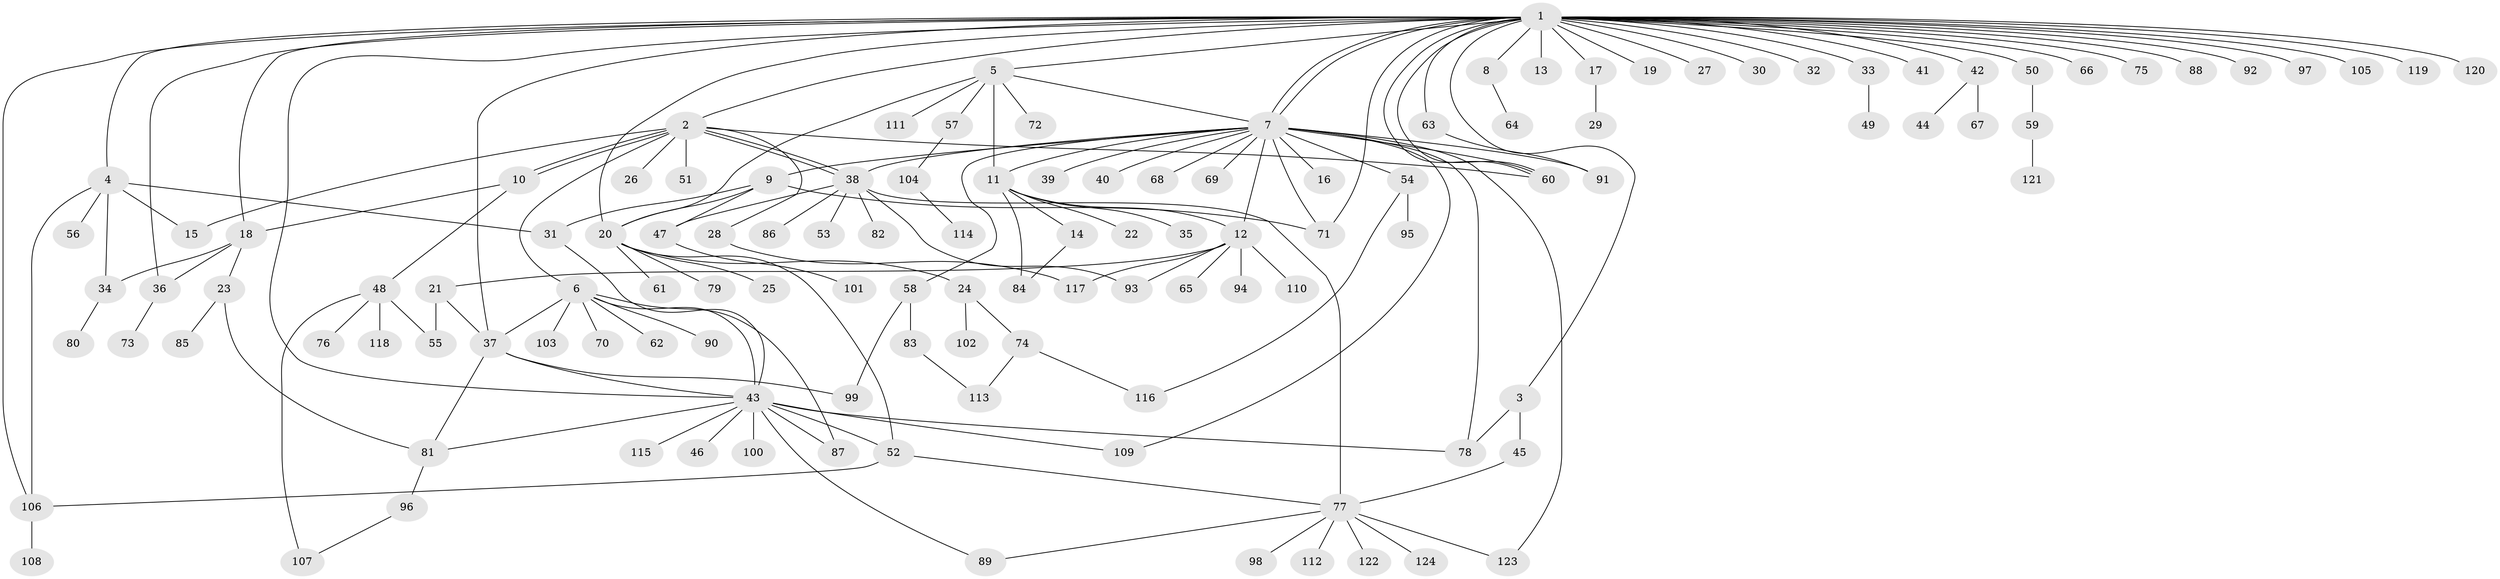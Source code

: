 // Generated by graph-tools (version 1.1) at 2025/26/03/09/25 03:26:04]
// undirected, 124 vertices, 170 edges
graph export_dot {
graph [start="1"]
  node [color=gray90,style=filled];
  1;
  2;
  3;
  4;
  5;
  6;
  7;
  8;
  9;
  10;
  11;
  12;
  13;
  14;
  15;
  16;
  17;
  18;
  19;
  20;
  21;
  22;
  23;
  24;
  25;
  26;
  27;
  28;
  29;
  30;
  31;
  32;
  33;
  34;
  35;
  36;
  37;
  38;
  39;
  40;
  41;
  42;
  43;
  44;
  45;
  46;
  47;
  48;
  49;
  50;
  51;
  52;
  53;
  54;
  55;
  56;
  57;
  58;
  59;
  60;
  61;
  62;
  63;
  64;
  65;
  66;
  67;
  68;
  69;
  70;
  71;
  72;
  73;
  74;
  75;
  76;
  77;
  78;
  79;
  80;
  81;
  82;
  83;
  84;
  85;
  86;
  87;
  88;
  89;
  90;
  91;
  92;
  93;
  94;
  95;
  96;
  97;
  98;
  99;
  100;
  101;
  102;
  103;
  104;
  105;
  106;
  107;
  108;
  109;
  110;
  111;
  112;
  113;
  114;
  115;
  116;
  117;
  118;
  119;
  120;
  121;
  122;
  123;
  124;
  1 -- 2;
  1 -- 3;
  1 -- 4;
  1 -- 5;
  1 -- 7;
  1 -- 7;
  1 -- 8;
  1 -- 13;
  1 -- 17;
  1 -- 18;
  1 -- 19;
  1 -- 20;
  1 -- 27;
  1 -- 30;
  1 -- 32;
  1 -- 33;
  1 -- 36;
  1 -- 37;
  1 -- 41;
  1 -- 42;
  1 -- 43;
  1 -- 50;
  1 -- 60;
  1 -- 60;
  1 -- 63;
  1 -- 66;
  1 -- 71;
  1 -- 75;
  1 -- 88;
  1 -- 92;
  1 -- 97;
  1 -- 105;
  1 -- 106;
  1 -- 119;
  1 -- 120;
  2 -- 6;
  2 -- 10;
  2 -- 10;
  2 -- 15;
  2 -- 26;
  2 -- 28;
  2 -- 38;
  2 -- 38;
  2 -- 51;
  2 -- 60;
  3 -- 45;
  3 -- 78;
  4 -- 15;
  4 -- 31;
  4 -- 34;
  4 -- 56;
  4 -- 106;
  5 -- 7;
  5 -- 11;
  5 -- 20;
  5 -- 57;
  5 -- 72;
  5 -- 111;
  6 -- 37;
  6 -- 43;
  6 -- 62;
  6 -- 70;
  6 -- 87;
  6 -- 90;
  6 -- 103;
  7 -- 9;
  7 -- 11;
  7 -- 12;
  7 -- 16;
  7 -- 38;
  7 -- 39;
  7 -- 40;
  7 -- 54;
  7 -- 58;
  7 -- 60;
  7 -- 68;
  7 -- 69;
  7 -- 71;
  7 -- 78;
  7 -- 91;
  7 -- 109;
  7 -- 123;
  8 -- 64;
  9 -- 20;
  9 -- 31;
  9 -- 47;
  9 -- 71;
  10 -- 18;
  10 -- 48;
  11 -- 12;
  11 -- 14;
  11 -- 22;
  11 -- 35;
  11 -- 84;
  12 -- 21;
  12 -- 65;
  12 -- 93;
  12 -- 94;
  12 -- 110;
  12 -- 117;
  14 -- 84;
  17 -- 29;
  18 -- 23;
  18 -- 34;
  18 -- 36;
  20 -- 24;
  20 -- 25;
  20 -- 52;
  20 -- 61;
  20 -- 79;
  21 -- 37;
  21 -- 55;
  23 -- 81;
  23 -- 85;
  24 -- 74;
  24 -- 102;
  28 -- 117;
  31 -- 43;
  33 -- 49;
  34 -- 80;
  36 -- 73;
  37 -- 43;
  37 -- 81;
  37 -- 99;
  38 -- 47;
  38 -- 53;
  38 -- 77;
  38 -- 82;
  38 -- 86;
  38 -- 93;
  42 -- 44;
  42 -- 67;
  43 -- 46;
  43 -- 52;
  43 -- 78;
  43 -- 81;
  43 -- 87;
  43 -- 89;
  43 -- 100;
  43 -- 109;
  43 -- 115;
  45 -- 77;
  47 -- 101;
  48 -- 55;
  48 -- 76;
  48 -- 107;
  48 -- 118;
  50 -- 59;
  52 -- 77;
  52 -- 106;
  54 -- 95;
  54 -- 116;
  57 -- 104;
  58 -- 83;
  58 -- 99;
  59 -- 121;
  63 -- 91;
  74 -- 113;
  74 -- 116;
  77 -- 89;
  77 -- 98;
  77 -- 112;
  77 -- 122;
  77 -- 123;
  77 -- 124;
  81 -- 96;
  83 -- 113;
  96 -- 107;
  104 -- 114;
  106 -- 108;
}
